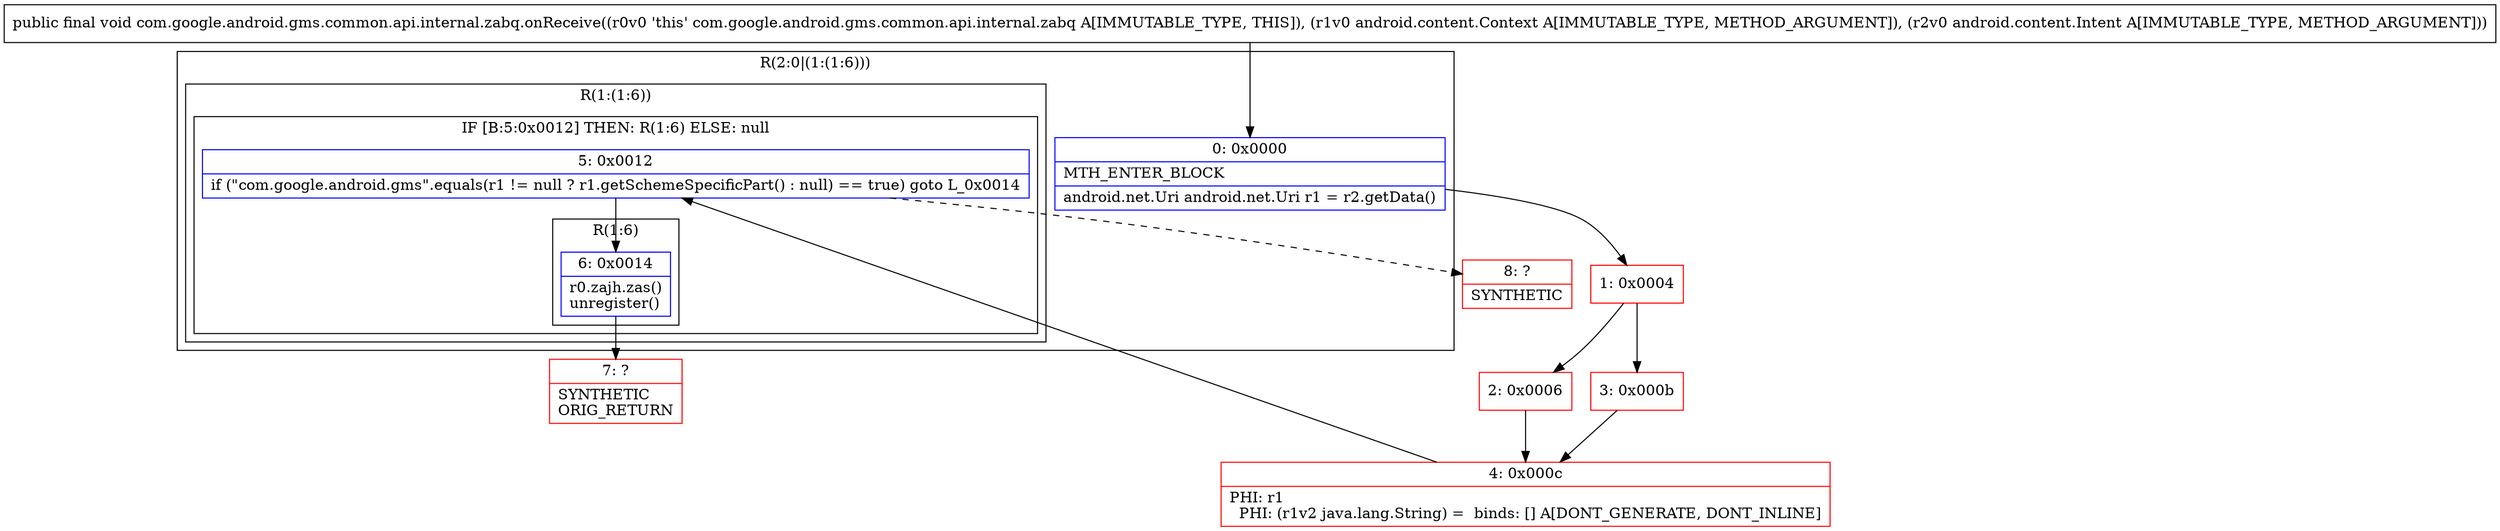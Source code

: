 digraph "CFG forcom.google.android.gms.common.api.internal.zabq.onReceive(Landroid\/content\/Context;Landroid\/content\/Intent;)V" {
subgraph cluster_Region_1872045578 {
label = "R(2:0|(1:(1:6)))";
node [shape=record,color=blue];
Node_0 [shape=record,label="{0\:\ 0x0000|MTH_ENTER_BLOCK\l|android.net.Uri android.net.Uri r1 = r2.getData()\l}"];
subgraph cluster_Region_2141677833 {
label = "R(1:(1:6))";
node [shape=record,color=blue];
subgraph cluster_IfRegion_188651520 {
label = "IF [B:5:0x0012] THEN: R(1:6) ELSE: null";
node [shape=record,color=blue];
Node_5 [shape=record,label="{5\:\ 0x0012|if (\"com.google.android.gms\".equals(r1 != null ? r1.getSchemeSpecificPart() : null) == true) goto L_0x0014\l}"];
subgraph cluster_Region_1038738826 {
label = "R(1:6)";
node [shape=record,color=blue];
Node_6 [shape=record,label="{6\:\ 0x0014|r0.zajh.zas()\lunregister()\l}"];
}
}
}
}
Node_1 [shape=record,color=red,label="{1\:\ 0x0004}"];
Node_2 [shape=record,color=red,label="{2\:\ 0x0006}"];
Node_3 [shape=record,color=red,label="{3\:\ 0x000b}"];
Node_4 [shape=record,color=red,label="{4\:\ 0x000c|PHI: r1 \l  PHI: (r1v2 java.lang.String) =  binds: [] A[DONT_GENERATE, DONT_INLINE]\l}"];
Node_7 [shape=record,color=red,label="{7\:\ ?|SYNTHETIC\lORIG_RETURN\l}"];
Node_8 [shape=record,color=red,label="{8\:\ ?|SYNTHETIC\l}"];
MethodNode[shape=record,label="{public final void com.google.android.gms.common.api.internal.zabq.onReceive((r0v0 'this' com.google.android.gms.common.api.internal.zabq A[IMMUTABLE_TYPE, THIS]), (r1v0 android.content.Context A[IMMUTABLE_TYPE, METHOD_ARGUMENT]), (r2v0 android.content.Intent A[IMMUTABLE_TYPE, METHOD_ARGUMENT])) }"];
MethodNode -> Node_0;
Node_0 -> Node_1;
Node_5 -> Node_6;
Node_5 -> Node_8[style=dashed];
Node_6 -> Node_7;
Node_1 -> Node_2;
Node_1 -> Node_3;
Node_2 -> Node_4;
Node_3 -> Node_4;
Node_4 -> Node_5;
}

